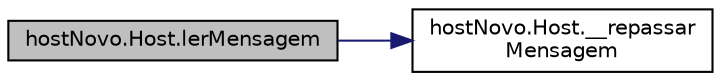 digraph "hostNovo.Host.lerMensagem"
{
 // LATEX_PDF_SIZE
  edge [fontname="Helvetica",fontsize="10",labelfontname="Helvetica",labelfontsize="10"];
  node [fontname="Helvetica",fontsize="10",shape=record];
  rankdir="LR";
  Node1 [label="hostNovo.Host.lerMensagem",height=0.2,width=0.4,color="black", fillcolor="grey75", style="filled", fontcolor="black",tooltip="Function LerMensagem Lê a mensagem e envia para aqqueles que este host se conectou."];
  Node1 -> Node2 [color="midnightblue",fontsize="10",style="solid",fontname="Helvetica"];
  Node2 [label="hostNovo.Host.__repassar\lMensagem",height=0.2,width=0.4,color="black", fillcolor="white", style="filled",URL="$classhost_novo_1_1_host.html#aa932356494ef2ad0e6a22233f254ea6a",tooltip=" "];
}
